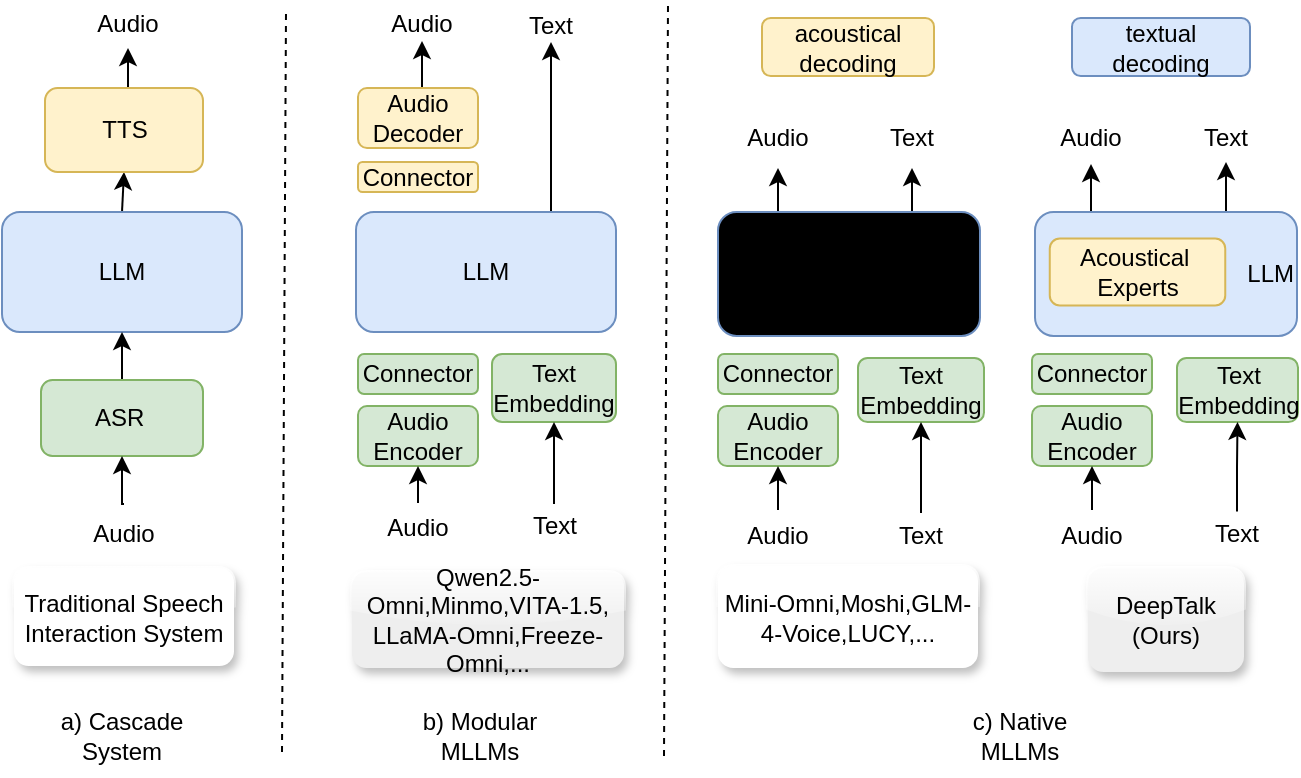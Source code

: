 <mxfile version="27.0.1">
  <diagram name="第 1 页" id="l2VwWjS595h71rdYPKjv">
    <mxGraphModel dx="1424" dy="766" grid="0" gridSize="10" guides="1" tooltips="1" connect="1" arrows="1" fold="1" page="1" pageScale="1" pageWidth="827" pageHeight="1169" math="0" shadow="0">
      <root>
        <mxCell id="0" />
        <mxCell id="1" parent="0" />
        <mxCell id="LZrctKfGTnT29_ICG_vk-41" style="edgeStyle=orthogonalEdgeStyle;rounded=0;orthogonalLoop=1;jettySize=auto;html=1;exitX=0.5;exitY=0;exitDx=0;exitDy=0;entryX=0.5;entryY=1;entryDx=0;entryDy=0;" parent="1" source="LZrctKfGTnT29_ICG_vk-1" target="LZrctKfGTnT29_ICG_vk-4" edge="1">
          <mxGeometry relative="1" as="geometry" />
        </mxCell>
        <mxCell id="LZrctKfGTnT29_ICG_vk-1" value="LLM" style="rounded=1;whiteSpace=wrap;html=1;fillColor=#dae8fc;strokeColor=#6c8ebf;" parent="1" vertex="1">
          <mxGeometry x="50" y="273" width="120" height="60" as="geometry" />
        </mxCell>
        <mxCell id="LZrctKfGTnT29_ICG_vk-40" style="edgeStyle=orthogonalEdgeStyle;rounded=0;orthogonalLoop=1;jettySize=auto;html=1;exitX=0.5;exitY=0;exitDx=0;exitDy=0;entryX=0.5;entryY=1;entryDx=0;entryDy=0;" parent="1" source="LZrctKfGTnT29_ICG_vk-2" target="LZrctKfGTnT29_ICG_vk-1" edge="1">
          <mxGeometry relative="1" as="geometry" />
        </mxCell>
        <mxCell id="LZrctKfGTnT29_ICG_vk-2" value="ASR&amp;nbsp;" style="rounded=1;whiteSpace=wrap;html=1;fillColor=#d5e8d4;strokeColor=#82b366;" parent="1" vertex="1">
          <mxGeometry x="69.5" y="357" width="81" height="38" as="geometry" />
        </mxCell>
        <mxCell id="LZrctKfGTnT29_ICG_vk-146" style="edgeStyle=orthogonalEdgeStyle;rounded=0;orthogonalLoop=1;jettySize=auto;html=1;exitX=0.5;exitY=0;exitDx=0;exitDy=0;entryX=0.5;entryY=1;entryDx=0;entryDy=0;" parent="1" source="LZrctKfGTnT29_ICG_vk-4" target="LZrctKfGTnT29_ICG_vk-7" edge="1">
          <mxGeometry relative="1" as="geometry" />
        </mxCell>
        <mxCell id="LZrctKfGTnT29_ICG_vk-4" value="TTS" style="rounded=1;whiteSpace=wrap;html=1;fillColor=#fff2cc;strokeColor=#d6b656;" parent="1" vertex="1">
          <mxGeometry x="71.5" y="211" width="79" height="42" as="geometry" />
        </mxCell>
        <mxCell id="LZrctKfGTnT29_ICG_vk-145" style="edgeStyle=orthogonalEdgeStyle;rounded=0;orthogonalLoop=1;jettySize=auto;html=1;exitX=0.5;exitY=0;exitDx=0;exitDy=0;entryX=0.5;entryY=1;entryDx=0;entryDy=0;" parent="1" source="LZrctKfGTnT29_ICG_vk-5" target="LZrctKfGTnT29_ICG_vk-2" edge="1">
          <mxGeometry relative="1" as="geometry" />
        </mxCell>
        <mxCell id="LZrctKfGTnT29_ICG_vk-5" value="Audio" style="text;html=1;align=center;verticalAlign=middle;whiteSpace=wrap;rounded=0;" parent="1" vertex="1">
          <mxGeometry x="81" y="419" width="60" height="29.5" as="geometry" />
        </mxCell>
        <mxCell id="LZrctKfGTnT29_ICG_vk-7" value="Audio" style="text;html=1;align=center;verticalAlign=middle;whiteSpace=wrap;rounded=0;" parent="1" vertex="1">
          <mxGeometry x="83" y="167.5" width="60" height="23.5" as="geometry" />
        </mxCell>
        <mxCell id="LZrctKfGTnT29_ICG_vk-8" value="Qwen2.5-Omni,Minmo,VITA-1.5, LLaMA-Omni,Freeze-Omni,..." style="rounded=1;whiteSpace=wrap;html=1;fillColor=#eeeeee;strokeColor=none;shadow=1;gradientColor=none;glass=1;" parent="1" vertex="1">
          <mxGeometry x="225" y="453" width="136" height="48" as="geometry" />
        </mxCell>
        <mxCell id="LZrctKfGTnT29_ICG_vk-9" value="a) Cascade System" style="text;html=1;align=center;verticalAlign=middle;whiteSpace=wrap;rounded=0;" parent="1" vertex="1">
          <mxGeometry x="60" y="515" width="100" height="40" as="geometry" />
        </mxCell>
        <mxCell id="LZrctKfGTnT29_ICG_vk-28" style="edgeStyle=orthogonalEdgeStyle;rounded=0;orthogonalLoop=1;jettySize=auto;html=1;exitX=0.75;exitY=0;exitDx=0;exitDy=0;entryX=0.5;entryY=1;entryDx=0;entryDy=0;" parent="1" source="LZrctKfGTnT29_ICG_vk-10" target="LZrctKfGTnT29_ICG_vk-26" edge="1">
          <mxGeometry relative="1" as="geometry" />
        </mxCell>
        <mxCell id="LZrctKfGTnT29_ICG_vk-10" value="LLM" style="rounded=1;whiteSpace=wrap;html=1;fillColor=#dae8fc;strokeColor=#6c8ebf;" parent="1" vertex="1">
          <mxGeometry x="227" y="273" width="130" height="60" as="geometry" />
        </mxCell>
        <mxCell id="LZrctKfGTnT29_ICG_vk-14" value="Connector" style="rounded=1;whiteSpace=wrap;html=1;fillColor=#d5e8d4;strokeColor=#82b366;" parent="1" vertex="1">
          <mxGeometry x="228" y="344" width="60" height="20" as="geometry" />
        </mxCell>
        <mxCell id="LZrctKfGTnT29_ICG_vk-15" value="Audio Encoder" style="rounded=1;whiteSpace=wrap;html=1;fillColor=#d5e8d4;strokeColor=#82b366;" parent="1" vertex="1">
          <mxGeometry x="228" y="370" width="60" height="30" as="geometry" />
        </mxCell>
        <mxCell id="LZrctKfGTnT29_ICG_vk-16" value="Text Embedding" style="rounded=1;whiteSpace=wrap;html=1;fillColor=#d5e8d4;strokeColor=#82b366;" parent="1" vertex="1">
          <mxGeometry x="295" y="344" width="62" height="34" as="geometry" />
        </mxCell>
        <mxCell id="LZrctKfGTnT29_ICG_vk-20" value="Connector" style="rounded=1;whiteSpace=wrap;html=1;fillColor=#fff2cc;strokeColor=#d6b656;" parent="1" vertex="1">
          <mxGeometry x="228" y="248" width="60" height="15" as="geometry" />
        </mxCell>
        <mxCell id="LZrctKfGTnT29_ICG_vk-39" style="edgeStyle=orthogonalEdgeStyle;rounded=0;orthogonalLoop=1;jettySize=auto;html=1;exitX=0.5;exitY=0;exitDx=0;exitDy=0;entryX=0.5;entryY=1;entryDx=0;entryDy=0;" parent="1" source="LZrctKfGTnT29_ICG_vk-21" target="LZrctKfGTnT29_ICG_vk-37" edge="1">
          <mxGeometry relative="1" as="geometry" />
        </mxCell>
        <mxCell id="LZrctKfGTnT29_ICG_vk-21" value="Audio Decoder" style="rounded=1;whiteSpace=wrap;html=1;fillColor=#fff2cc;strokeColor=#d6b656;" parent="1" vertex="1">
          <mxGeometry x="228" y="211" width="60" height="30" as="geometry" />
        </mxCell>
        <mxCell id="LZrctKfGTnT29_ICG_vk-26" value="Text" style="text;html=1;align=center;verticalAlign=middle;whiteSpace=wrap;rounded=0;" parent="1" vertex="1">
          <mxGeometry x="295" y="171" width="59" height="17" as="geometry" />
        </mxCell>
        <mxCell id="LZrctKfGTnT29_ICG_vk-34" style="edgeStyle=orthogonalEdgeStyle;rounded=0;orthogonalLoop=1;jettySize=auto;html=1;exitX=0.5;exitY=0;exitDx=0;exitDy=0;entryX=0.5;entryY=1;entryDx=0;entryDy=0;" parent="1" source="LZrctKfGTnT29_ICG_vk-30" target="LZrctKfGTnT29_ICG_vk-16" edge="1">
          <mxGeometry relative="1" as="geometry" />
        </mxCell>
        <mxCell id="LZrctKfGTnT29_ICG_vk-30" value="Text" style="text;html=1;align=center;verticalAlign=middle;whiteSpace=wrap;rounded=0;" parent="1" vertex="1">
          <mxGeometry x="298.5" y="419" width="55" height="22" as="geometry" />
        </mxCell>
        <mxCell id="LZrctKfGTnT29_ICG_vk-38" style="edgeStyle=orthogonalEdgeStyle;rounded=0;orthogonalLoop=1;jettySize=auto;html=1;exitX=0.5;exitY=0;exitDx=0;exitDy=0;entryX=0.5;entryY=1;entryDx=0;entryDy=0;" parent="1" source="LZrctKfGTnT29_ICG_vk-36" target="LZrctKfGTnT29_ICG_vk-15" edge="1">
          <mxGeometry relative="1" as="geometry" />
        </mxCell>
        <mxCell id="LZrctKfGTnT29_ICG_vk-36" value="Audio" style="text;html=1;align=center;verticalAlign=middle;whiteSpace=wrap;rounded=0;" parent="1" vertex="1">
          <mxGeometry x="228" y="418.5" width="60" height="25" as="geometry" />
        </mxCell>
        <mxCell id="LZrctKfGTnT29_ICG_vk-37" value="Audio" style="text;html=1;align=center;verticalAlign=middle;whiteSpace=wrap;rounded=0;" parent="1" vertex="1">
          <mxGeometry x="231" y="171" width="58" height="16.5" as="geometry" />
        </mxCell>
        <mxCell id="LZrctKfGTnT29_ICG_vk-43" value="" style="endArrow=none;dashed=1;html=1;rounded=0;" parent="1" edge="1">
          <mxGeometry width="50" height="50" relative="1" as="geometry">
            <mxPoint x="190" y="543" as="sourcePoint" />
            <mxPoint x="192" y="173" as="targetPoint" />
          </mxGeometry>
        </mxCell>
        <mxCell id="LZrctKfGTnT29_ICG_vk-45" value="" style="endArrow=none;dashed=1;html=1;rounded=0;" parent="1" edge="1">
          <mxGeometry width="50" height="50" relative="1" as="geometry">
            <mxPoint x="381" y="545" as="sourcePoint" />
            <mxPoint x="383" y="169" as="targetPoint" />
          </mxGeometry>
        </mxCell>
        <mxCell id="LZrctKfGTnT29_ICG_vk-115" style="edgeStyle=orthogonalEdgeStyle;rounded=0;orthogonalLoop=1;jettySize=auto;html=1;exitX=0.25;exitY=0;exitDx=0;exitDy=0;entryX=0.5;entryY=1;entryDx=0;entryDy=0;" parent="1" source="LZrctKfGTnT29_ICG_vk-46" target="LZrctKfGTnT29_ICG_vk-113" edge="1">
          <mxGeometry relative="1" as="geometry" />
        </mxCell>
        <mxCell id="LZrctKfGTnT29_ICG_vk-147" style="edgeStyle=orthogonalEdgeStyle;rounded=0;orthogonalLoop=1;jettySize=auto;html=1;exitX=0.75;exitY=0;exitDx=0;exitDy=0;entryX=0.5;entryY=1;entryDx=0;entryDy=0;" parent="1" source="LZrctKfGTnT29_ICG_vk-46" target="LZrctKfGTnT29_ICG_vk-114" edge="1">
          <mxGeometry relative="1" as="geometry" />
        </mxCell>
        <mxCell id="LZrctKfGTnT29_ICG_vk-46" value="LLM" style="rounded=1;whiteSpace=wrap;html=1;fillColor=#dae8fc;strokeColor=#6c8ebf;gradientColor=light-dark(#fff2cc, #EDEDED);gradientDirection=radial;" parent="1" vertex="1">
          <mxGeometry x="408" y="273" width="131" height="62" as="geometry" />
        </mxCell>
        <mxCell id="LZrctKfGTnT29_ICG_vk-47" value="b) Modular MLLMs" style="text;html=1;align=center;verticalAlign=middle;whiteSpace=wrap;rounded=0;" parent="1" vertex="1">
          <mxGeometry x="258.5" y="520" width="60" height="30" as="geometry" />
        </mxCell>
        <mxCell id="LZrctKfGTnT29_ICG_vk-103" value="Connector" style="rounded=1;whiteSpace=wrap;html=1;fillColor=#d5e8d4;strokeColor=#82b366;" parent="1" vertex="1">
          <mxGeometry x="408" y="344" width="60" height="20" as="geometry" />
        </mxCell>
        <mxCell id="LZrctKfGTnT29_ICG_vk-104" value="Audio Encoder" style="rounded=1;whiteSpace=wrap;html=1;fillColor=#d5e8d4;strokeColor=#82b366;" parent="1" vertex="1">
          <mxGeometry x="408" y="370" width="60" height="30" as="geometry" />
        </mxCell>
        <mxCell id="LZrctKfGTnT29_ICG_vk-106" style="edgeStyle=orthogonalEdgeStyle;rounded=0;orthogonalLoop=1;jettySize=auto;html=1;exitX=0.5;exitY=0;exitDx=0;exitDy=0;entryX=0.5;entryY=1;entryDx=0;entryDy=0;" parent="1" source="LZrctKfGTnT29_ICG_vk-105" target="LZrctKfGTnT29_ICG_vk-104" edge="1">
          <mxGeometry relative="1" as="geometry" />
        </mxCell>
        <mxCell id="LZrctKfGTnT29_ICG_vk-105" value="Audio" style="text;html=1;align=center;verticalAlign=middle;whiteSpace=wrap;rounded=0;" parent="1" vertex="1">
          <mxGeometry x="408" y="422" width="60" height="25" as="geometry" />
        </mxCell>
        <mxCell id="LZrctKfGTnT29_ICG_vk-109" value="Text Embedding" style="rounded=1;whiteSpace=wrap;html=1;fillColor=#d5e8d4;strokeColor=#82b366;" parent="1" vertex="1">
          <mxGeometry x="478" y="346" width="63" height="32" as="geometry" />
        </mxCell>
        <mxCell id="LZrctKfGTnT29_ICG_vk-111" style="edgeStyle=orthogonalEdgeStyle;rounded=0;orthogonalLoop=1;jettySize=auto;html=1;exitX=0.5;exitY=0;exitDx=0;exitDy=0;entryX=0.5;entryY=1;entryDx=0;entryDy=0;" parent="1" source="LZrctKfGTnT29_ICG_vk-110" target="LZrctKfGTnT29_ICG_vk-109" edge="1">
          <mxGeometry relative="1" as="geometry" />
        </mxCell>
        <mxCell id="LZrctKfGTnT29_ICG_vk-110" value="Text" style="text;html=1;align=center;verticalAlign=middle;whiteSpace=wrap;rounded=0;" parent="1" vertex="1">
          <mxGeometry x="482" y="423.5" width="55" height="22" as="geometry" />
        </mxCell>
        <mxCell id="LZrctKfGTnT29_ICG_vk-113" value="Audio" style="text;html=1;align=center;verticalAlign=middle;whiteSpace=wrap;rounded=0;" parent="1" vertex="1">
          <mxGeometry x="408" y="221" width="60" height="30" as="geometry" />
        </mxCell>
        <mxCell id="LZrctKfGTnT29_ICG_vk-114" value="Text" style="text;html=1;align=center;verticalAlign=middle;whiteSpace=wrap;rounded=0;" parent="1" vertex="1">
          <mxGeometry x="475" y="221" width="60" height="30" as="geometry" />
        </mxCell>
        <mxCell id="LZrctKfGTnT29_ICG_vk-117" value="c) Native MLLMs" style="text;html=1;align=center;verticalAlign=middle;whiteSpace=wrap;rounded=0;" parent="1" vertex="1">
          <mxGeometry x="529" y="520" width="60" height="30" as="geometry" />
        </mxCell>
        <mxCell id="LZrctKfGTnT29_ICG_vk-119" style="edgeStyle=orthogonalEdgeStyle;rounded=0;orthogonalLoop=1;jettySize=auto;html=1;exitX=0.25;exitY=0;exitDx=0;exitDy=0;entryX=0.5;entryY=1;entryDx=0;entryDy=0;" parent="1" source="LZrctKfGTnT29_ICG_vk-121" target="LZrctKfGTnT29_ICG_vk-132" edge="1">
          <mxGeometry relative="1" as="geometry" />
        </mxCell>
        <mxCell id="LZrctKfGTnT29_ICG_vk-120" style="edgeStyle=orthogonalEdgeStyle;rounded=0;orthogonalLoop=1;jettySize=auto;html=1;exitX=0.75;exitY=0;exitDx=0;exitDy=0;entryX=0.5;entryY=1;entryDx=0;entryDy=0;" parent="1" source="LZrctKfGTnT29_ICG_vk-121" target="LZrctKfGTnT29_ICG_vk-133" edge="1">
          <mxGeometry relative="1" as="geometry" />
        </mxCell>
        <mxCell id="LZrctKfGTnT29_ICG_vk-121" value="LLM" style="rounded=1;whiteSpace=wrap;html=1;align=right;fillColor=#dae8fc;strokeColor=#6c8ebf;" parent="1" vertex="1">
          <mxGeometry x="566.5" y="273" width="131" height="62" as="geometry" />
        </mxCell>
        <mxCell id="LZrctKfGTnT29_ICG_vk-122" value="Connector" style="rounded=1;whiteSpace=wrap;html=1;fillColor=#d5e8d4;strokeColor=#82b366;" parent="1" vertex="1">
          <mxGeometry x="565" y="344" width="60" height="20" as="geometry" />
        </mxCell>
        <mxCell id="LZrctKfGTnT29_ICG_vk-124" value="Audio Encoder" style="rounded=1;whiteSpace=wrap;html=1;fillColor=#d5e8d4;strokeColor=#82b366;" parent="1" vertex="1">
          <mxGeometry x="565" y="370" width="60" height="30" as="geometry" />
        </mxCell>
        <mxCell id="LZrctKfGTnT29_ICG_vk-125" style="edgeStyle=orthogonalEdgeStyle;rounded=0;orthogonalLoop=1;jettySize=auto;html=1;exitX=0.5;exitY=0;exitDx=0;exitDy=0;entryX=0.5;entryY=1;entryDx=0;entryDy=0;" parent="1" source="LZrctKfGTnT29_ICG_vk-126" target="LZrctKfGTnT29_ICG_vk-124" edge="1">
          <mxGeometry relative="1" as="geometry" />
        </mxCell>
        <mxCell id="LZrctKfGTnT29_ICG_vk-126" value="Audio" style="text;html=1;align=center;verticalAlign=middle;whiteSpace=wrap;rounded=0;" parent="1" vertex="1">
          <mxGeometry x="565" y="422" width="60" height="25" as="geometry" />
        </mxCell>
        <mxCell id="LZrctKfGTnT29_ICG_vk-129" value="Text Embedding" style="rounded=1;whiteSpace=wrap;html=1;fillColor=#d5e8d4;strokeColor=#82b366;" parent="1" vertex="1">
          <mxGeometry x="637.5" y="346" width="60.5" height="32" as="geometry" />
        </mxCell>
        <mxCell id="LZrctKfGTnT29_ICG_vk-130" style="edgeStyle=orthogonalEdgeStyle;rounded=0;orthogonalLoop=1;jettySize=auto;html=1;exitX=0.5;exitY=0;exitDx=0;exitDy=0;entryX=0.5;entryY=1;entryDx=0;entryDy=0;" parent="1" source="LZrctKfGTnT29_ICG_vk-131" target="LZrctKfGTnT29_ICG_vk-129" edge="1">
          <mxGeometry relative="1" as="geometry" />
        </mxCell>
        <mxCell id="LZrctKfGTnT29_ICG_vk-131" value="Text" style="text;html=1;align=center;verticalAlign=middle;whiteSpace=wrap;rounded=0;" parent="1" vertex="1">
          <mxGeometry x="640" y="422.75" width="55" height="22" as="geometry" />
        </mxCell>
        <mxCell id="LZrctKfGTnT29_ICG_vk-132" value="Audio" style="text;html=1;align=center;verticalAlign=middle;whiteSpace=wrap;rounded=0;" parent="1" vertex="1">
          <mxGeometry x="565" y="223" width="59" height="26" as="geometry" />
        </mxCell>
        <mxCell id="LZrctKfGTnT29_ICG_vk-133" value="Text" style="text;html=1;align=center;verticalAlign=middle;whiteSpace=wrap;rounded=0;" parent="1" vertex="1">
          <mxGeometry x="632" y="224" width="60" height="24" as="geometry" />
        </mxCell>
        <mxCell id="LZrctKfGTnT29_ICG_vk-134" value="Acoustical&amp;nbsp;&lt;br&gt;Experts" style="rounded=1;whiteSpace=wrap;html=1;fillColor=#fff2cc;strokeColor=#d6b656;" parent="1" vertex="1">
          <mxGeometry x="573.88" y="286.25" width="87.75" height="33.5" as="geometry" />
        </mxCell>
        <mxCell id="LZrctKfGTnT29_ICG_vk-135" value="Mini-Omni,Moshi,GLM-4-Voice,LUCY,..." style="rounded=1;whiteSpace=wrap;html=1;strokeColor=none;shadow=1;glass=1;" parent="1" vertex="1">
          <mxGeometry x="408" y="450" width="130" height="51" as="geometry" />
        </mxCell>
        <mxCell id="LZrctKfGTnT29_ICG_vk-136" value="DeepTalk&lt;br&gt;(O&lt;span style=&quot;background-color: transparent; color: light-dark(rgb(0, 0, 0), rgb(255, 255, 255));&quot;&gt;urs)&lt;/span&gt;" style="rounded=1;whiteSpace=wrap;html=1;fillColor=#eeeeee;strokeColor=none;shadow=1;glass=1;" parent="1" vertex="1">
          <mxGeometry x="593" y="451" width="78" height="52" as="geometry" />
        </mxCell>
        <mxCell id="LZrctKfGTnT29_ICG_vk-137" value="Traditional Speech Interaction System" style="rounded=1;whiteSpace=wrap;html=1;gradientDirection=north;shadow=1;strokeColor=none;glass=1;" parent="1" vertex="1">
          <mxGeometry x="56" y="451" width="110" height="49" as="geometry" />
        </mxCell>
        <mxCell id="LZrctKfGTnT29_ICG_vk-138" value="acoustical decoding" style="rounded=1;whiteSpace=wrap;html=1;fillColor=#fff2cc;strokeColor=#d6b656;" parent="1" vertex="1">
          <mxGeometry x="430" y="176" width="86" height="29" as="geometry" />
        </mxCell>
        <mxCell id="LZrctKfGTnT29_ICG_vk-139" value="textual decoding" style="rounded=1;whiteSpace=wrap;html=1;fillColor=#dae8fc;strokeColor=#6c8ebf;" parent="1" vertex="1">
          <mxGeometry x="585" y="176" width="89" height="29" as="geometry" />
        </mxCell>
        <mxCell id="LZrctKfGTnT29_ICG_vk-143" style="edgeStyle=orthogonalEdgeStyle;rounded=0;orthogonalLoop=1;jettySize=auto;html=1;exitX=0.5;exitY=1;exitDx=0;exitDy=0;" parent="1" source="LZrctKfGTnT29_ICG_vk-26" target="LZrctKfGTnT29_ICG_vk-26" edge="1">
          <mxGeometry relative="1" as="geometry" />
        </mxCell>
        <mxCell id="LZrctKfGTnT29_ICG_vk-144" style="edgeStyle=orthogonalEdgeStyle;rounded=0;orthogonalLoop=1;jettySize=auto;html=1;exitX=0.5;exitY=1;exitDx=0;exitDy=0;" parent="1" source="LZrctKfGTnT29_ICG_vk-5" target="LZrctKfGTnT29_ICG_vk-5" edge="1">
          <mxGeometry relative="1" as="geometry" />
        </mxCell>
      </root>
    </mxGraphModel>
  </diagram>
</mxfile>
